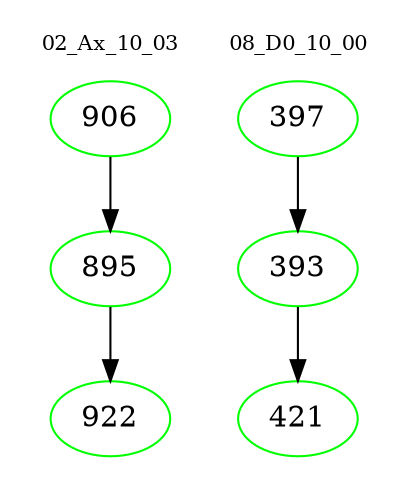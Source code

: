 digraph{
subgraph cluster_0 {
color = white
label = "02_Ax_10_03";
fontsize=10;
T0_906 [label="906", color="green"]
T0_906 -> T0_895 [color="black"]
T0_895 [label="895", color="green"]
T0_895 -> T0_922 [color="black"]
T0_922 [label="922", color="green"]
}
subgraph cluster_1 {
color = white
label = "08_D0_10_00";
fontsize=10;
T1_397 [label="397", color="green"]
T1_397 -> T1_393 [color="black"]
T1_393 [label="393", color="green"]
T1_393 -> T1_421 [color="black"]
T1_421 [label="421", color="green"]
}
}
